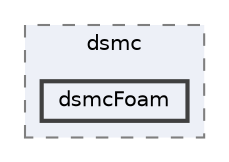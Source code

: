 digraph "applications/solvers/discreteMethods/dsmc/dsmcFoam"
{
 // LATEX_PDF_SIZE
  bgcolor="transparent";
  edge [fontname=Helvetica,fontsize=10,labelfontname=Helvetica,labelfontsize=10];
  node [fontname=Helvetica,fontsize=10,shape=box,height=0.2,width=0.4];
  compound=true
  subgraph clusterdir_b20997a7199e59148f127b94cdef3c86 {
    graph [ bgcolor="#edf0f7", pencolor="grey50", label="dsmc", fontname=Helvetica,fontsize=10 style="filled,dashed", URL="dir_b20997a7199e59148f127b94cdef3c86.html",tooltip=""]
  dir_09e15c0d3c97688c95c2d06028e6da55 [label="dsmcFoam", fillcolor="#edf0f7", color="grey25", style="filled,bold", URL="dir_09e15c0d3c97688c95c2d06028e6da55.html",tooltip=""];
  }
}
